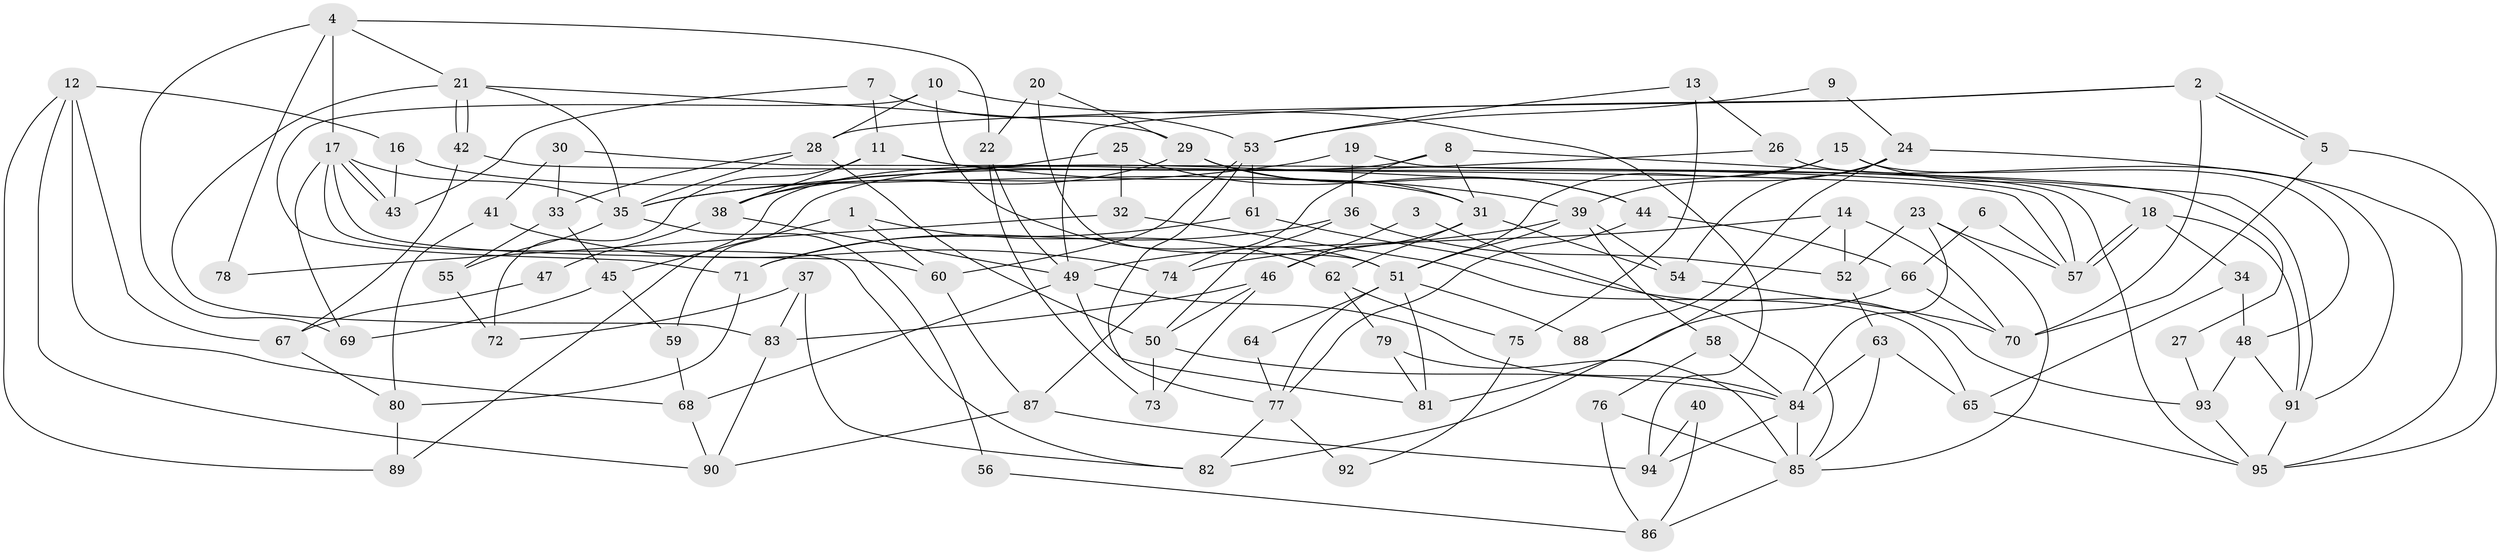 // coarse degree distribution, {6: 0.20689655172413793, 9: 0.10344827586206896, 8: 0.13793103448275862, 7: 0.2413793103448276, 4: 0.10344827586206896, 5: 0.06896551724137931, 3: 0.06896551724137931, 10: 0.06896551724137931}
// Generated by graph-tools (version 1.1) at 2025/36/03/04/25 23:36:59]
// undirected, 95 vertices, 190 edges
graph export_dot {
  node [color=gray90,style=filled];
  1;
  2;
  3;
  4;
  5;
  6;
  7;
  8;
  9;
  10;
  11;
  12;
  13;
  14;
  15;
  16;
  17;
  18;
  19;
  20;
  21;
  22;
  23;
  24;
  25;
  26;
  27;
  28;
  29;
  30;
  31;
  32;
  33;
  34;
  35;
  36;
  37;
  38;
  39;
  40;
  41;
  42;
  43;
  44;
  45;
  46;
  47;
  48;
  49;
  50;
  51;
  52;
  53;
  54;
  55;
  56;
  57;
  58;
  59;
  60;
  61;
  62;
  63;
  64;
  65;
  66;
  67;
  68;
  69;
  70;
  71;
  72;
  73;
  74;
  75;
  76;
  77;
  78;
  79;
  80;
  81;
  82;
  83;
  84;
  85;
  86;
  87;
  88;
  89;
  90;
  91;
  92;
  93;
  94;
  95;
  1 -- 60;
  1 -- 45;
  1 -- 62;
  2 -- 5;
  2 -- 5;
  2 -- 70;
  2 -- 28;
  2 -- 49;
  3 -- 46;
  3 -- 85;
  4 -- 22;
  4 -- 21;
  4 -- 17;
  4 -- 69;
  4 -- 78;
  5 -- 95;
  5 -- 70;
  6 -- 57;
  6 -- 66;
  7 -- 11;
  7 -- 43;
  7 -- 53;
  8 -- 74;
  8 -- 91;
  8 -- 31;
  8 -- 89;
  9 -- 53;
  9 -- 24;
  10 -- 94;
  10 -- 51;
  10 -- 28;
  10 -- 71;
  11 -- 38;
  11 -- 72;
  11 -- 27;
  11 -- 39;
  12 -- 67;
  12 -- 90;
  12 -- 16;
  12 -- 68;
  12 -- 89;
  13 -- 53;
  13 -- 26;
  13 -- 75;
  14 -- 70;
  14 -- 52;
  14 -- 74;
  14 -- 82;
  15 -- 18;
  15 -- 51;
  15 -- 48;
  15 -- 59;
  16 -- 31;
  16 -- 43;
  17 -- 43;
  17 -- 43;
  17 -- 35;
  17 -- 60;
  17 -- 69;
  17 -- 82;
  18 -- 57;
  18 -- 57;
  18 -- 34;
  18 -- 91;
  19 -- 95;
  19 -- 35;
  19 -- 36;
  20 -- 22;
  20 -- 51;
  20 -- 29;
  21 -- 35;
  21 -- 42;
  21 -- 42;
  21 -- 29;
  21 -- 83;
  22 -- 49;
  22 -- 73;
  23 -- 85;
  23 -- 84;
  23 -- 52;
  23 -- 57;
  24 -- 54;
  24 -- 39;
  24 -- 88;
  24 -- 95;
  25 -- 44;
  25 -- 38;
  25 -- 32;
  26 -- 91;
  26 -- 35;
  27 -- 93;
  28 -- 33;
  28 -- 35;
  28 -- 50;
  29 -- 31;
  29 -- 38;
  29 -- 44;
  30 -- 33;
  30 -- 57;
  30 -- 41;
  31 -- 46;
  31 -- 54;
  31 -- 62;
  32 -- 65;
  32 -- 78;
  33 -- 45;
  33 -- 55;
  34 -- 48;
  34 -- 65;
  35 -- 55;
  35 -- 56;
  36 -- 50;
  36 -- 52;
  36 -- 71;
  37 -- 82;
  37 -- 83;
  37 -- 72;
  38 -- 49;
  38 -- 47;
  39 -- 49;
  39 -- 51;
  39 -- 54;
  39 -- 58;
  40 -- 86;
  40 -- 94;
  41 -- 80;
  41 -- 74;
  42 -- 57;
  42 -- 67;
  44 -- 66;
  44 -- 77;
  45 -- 59;
  45 -- 69;
  46 -- 50;
  46 -- 73;
  46 -- 83;
  47 -- 67;
  48 -- 93;
  48 -- 91;
  49 -- 68;
  49 -- 81;
  49 -- 84;
  50 -- 84;
  50 -- 73;
  51 -- 77;
  51 -- 64;
  51 -- 81;
  51 -- 88;
  52 -- 63;
  53 -- 77;
  53 -- 60;
  53 -- 61;
  54 -- 70;
  55 -- 72;
  56 -- 86;
  58 -- 84;
  58 -- 76;
  59 -- 68;
  60 -- 87;
  61 -- 71;
  61 -- 93;
  62 -- 75;
  62 -- 79;
  63 -- 85;
  63 -- 65;
  63 -- 84;
  64 -- 77;
  65 -- 95;
  66 -- 70;
  66 -- 81;
  67 -- 80;
  68 -- 90;
  71 -- 80;
  74 -- 87;
  75 -- 92;
  76 -- 85;
  76 -- 86;
  77 -- 82;
  77 -- 92;
  79 -- 81;
  79 -- 85;
  80 -- 89;
  83 -- 90;
  84 -- 85;
  84 -- 94;
  85 -- 86;
  87 -- 90;
  87 -- 94;
  91 -- 95;
  93 -- 95;
}
